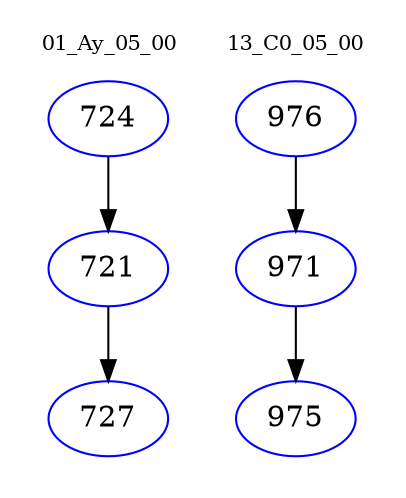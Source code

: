 digraph{
subgraph cluster_0 {
color = white
label = "01_Ay_05_00";
fontsize=10;
T0_724 [label="724", color="blue"]
T0_724 -> T0_721 [color="black"]
T0_721 [label="721", color="blue"]
T0_721 -> T0_727 [color="black"]
T0_727 [label="727", color="blue"]
}
subgraph cluster_1 {
color = white
label = "13_C0_05_00";
fontsize=10;
T1_976 [label="976", color="blue"]
T1_976 -> T1_971 [color="black"]
T1_971 [label="971", color="blue"]
T1_971 -> T1_975 [color="black"]
T1_975 [label="975", color="blue"]
}
}

